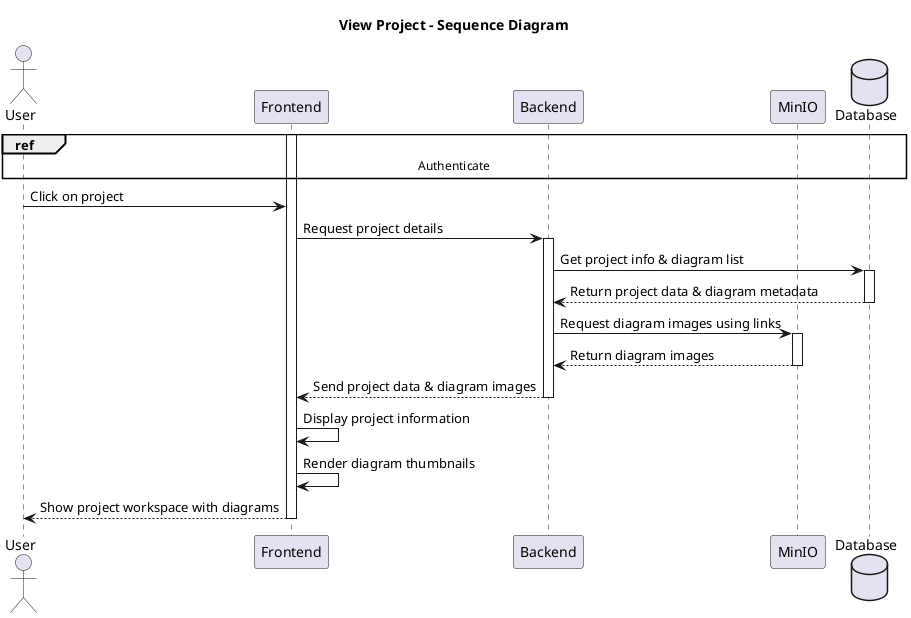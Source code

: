 @startuml
title View Project - Sequence Diagram

actor User
participant Frontend
participant Backend
participant MinIO
database Database

ref over User, Database: Authenticate

activate Frontend

User -> Frontend: Click on project
Frontend -> Backend: Request project details
activate Backend

Backend -> Database: Get project info & diagram list
activate Database
Database --> Backend: Return project data & diagram metadata
deactivate Database

Backend -> MinIO: Request diagram images using links
activate MinIO
MinIO --> Backend: Return diagram images
deactivate MinIO

Backend --> Frontend: Send project data & diagram images
deactivate Backend

Frontend -> Frontend: Display project information
Frontend -> Frontend: Render diagram thumbnails
Frontend --> User: Show project workspace with diagrams
deactivate Frontend

@enduml